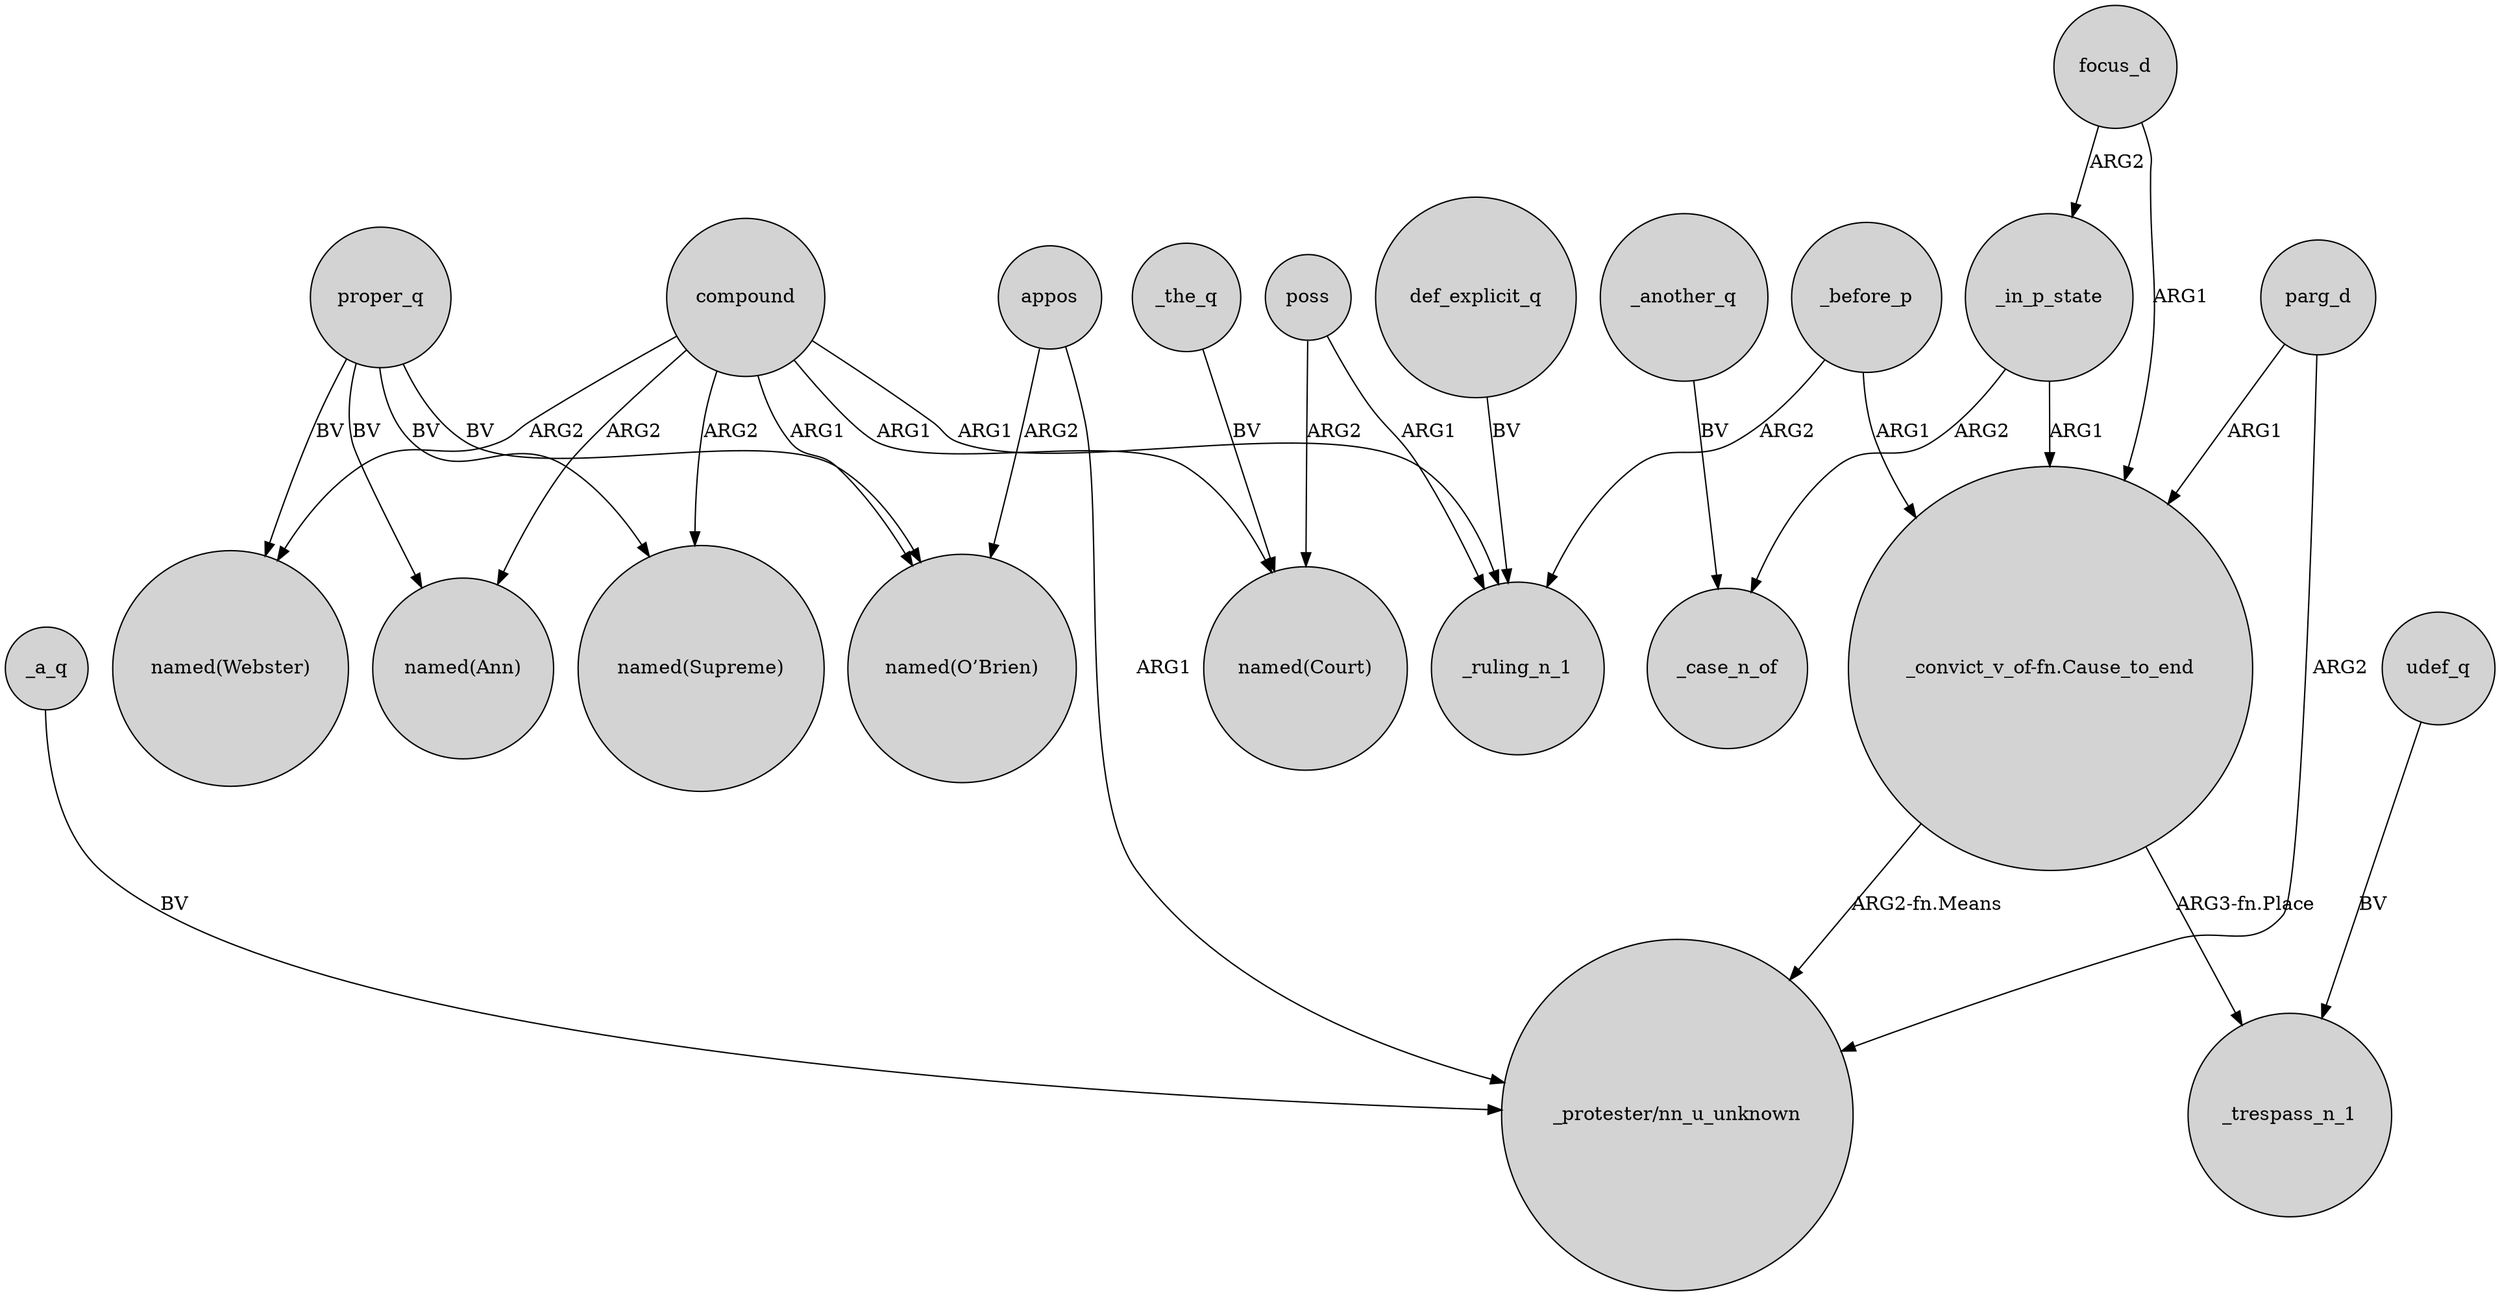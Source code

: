 digraph {
	node [shape=circle style=filled]
	focus_d -> "_convict_v_of-fn.Cause_to_end" [label=ARG1]
	focus_d -> _in_p_state [label=ARG2]
	compound -> "named(O’Brien)" [label=ARG1]
	_in_p_state -> "_convict_v_of-fn.Cause_to_end" [label=ARG1]
	appos -> "_protester/nn_u_unknown" [label=ARG1]
	parg_d -> "_protester/nn_u_unknown" [label=ARG2]
	_a_q -> "_protester/nn_u_unknown" [label=BV]
	_in_p_state -> _case_n_of [label=ARG2]
	compound -> "named(Webster)" [label=ARG2]
	compound -> "named(Supreme)" [label=ARG2]
	compound -> "named(Ann)" [label=ARG2]
	def_explicit_q -> _ruling_n_1 [label=BV]
	proper_q -> "named(Ann)" [label=BV]
	poss -> _ruling_n_1 [label=ARG1]
	compound -> _ruling_n_1 [label=ARG1]
	poss -> "named(Court)" [label=ARG2]
	_another_q -> _case_n_of [label=BV]
	appos -> "named(O’Brien)" [label=ARG2]
	parg_d -> "_convict_v_of-fn.Cause_to_end" [label=ARG1]
	proper_q -> "named(Webster)" [label=BV]
	_before_p -> _ruling_n_1 [label=ARG2]
	"_convict_v_of-fn.Cause_to_end" -> "_protester/nn_u_unknown" [label="ARG2-fn.Means"]
	"_convict_v_of-fn.Cause_to_end" -> _trespass_n_1 [label="ARG3-fn.Place"]
	compound -> "named(Court)" [label=ARG1]
	udef_q -> _trespass_n_1 [label=BV]
	_the_q -> "named(Court)" [label=BV]
	proper_q -> "named(Supreme)" [label=BV]
	proper_q -> "named(O’Brien)" [label=BV]
	_before_p -> "_convict_v_of-fn.Cause_to_end" [label=ARG1]
}

